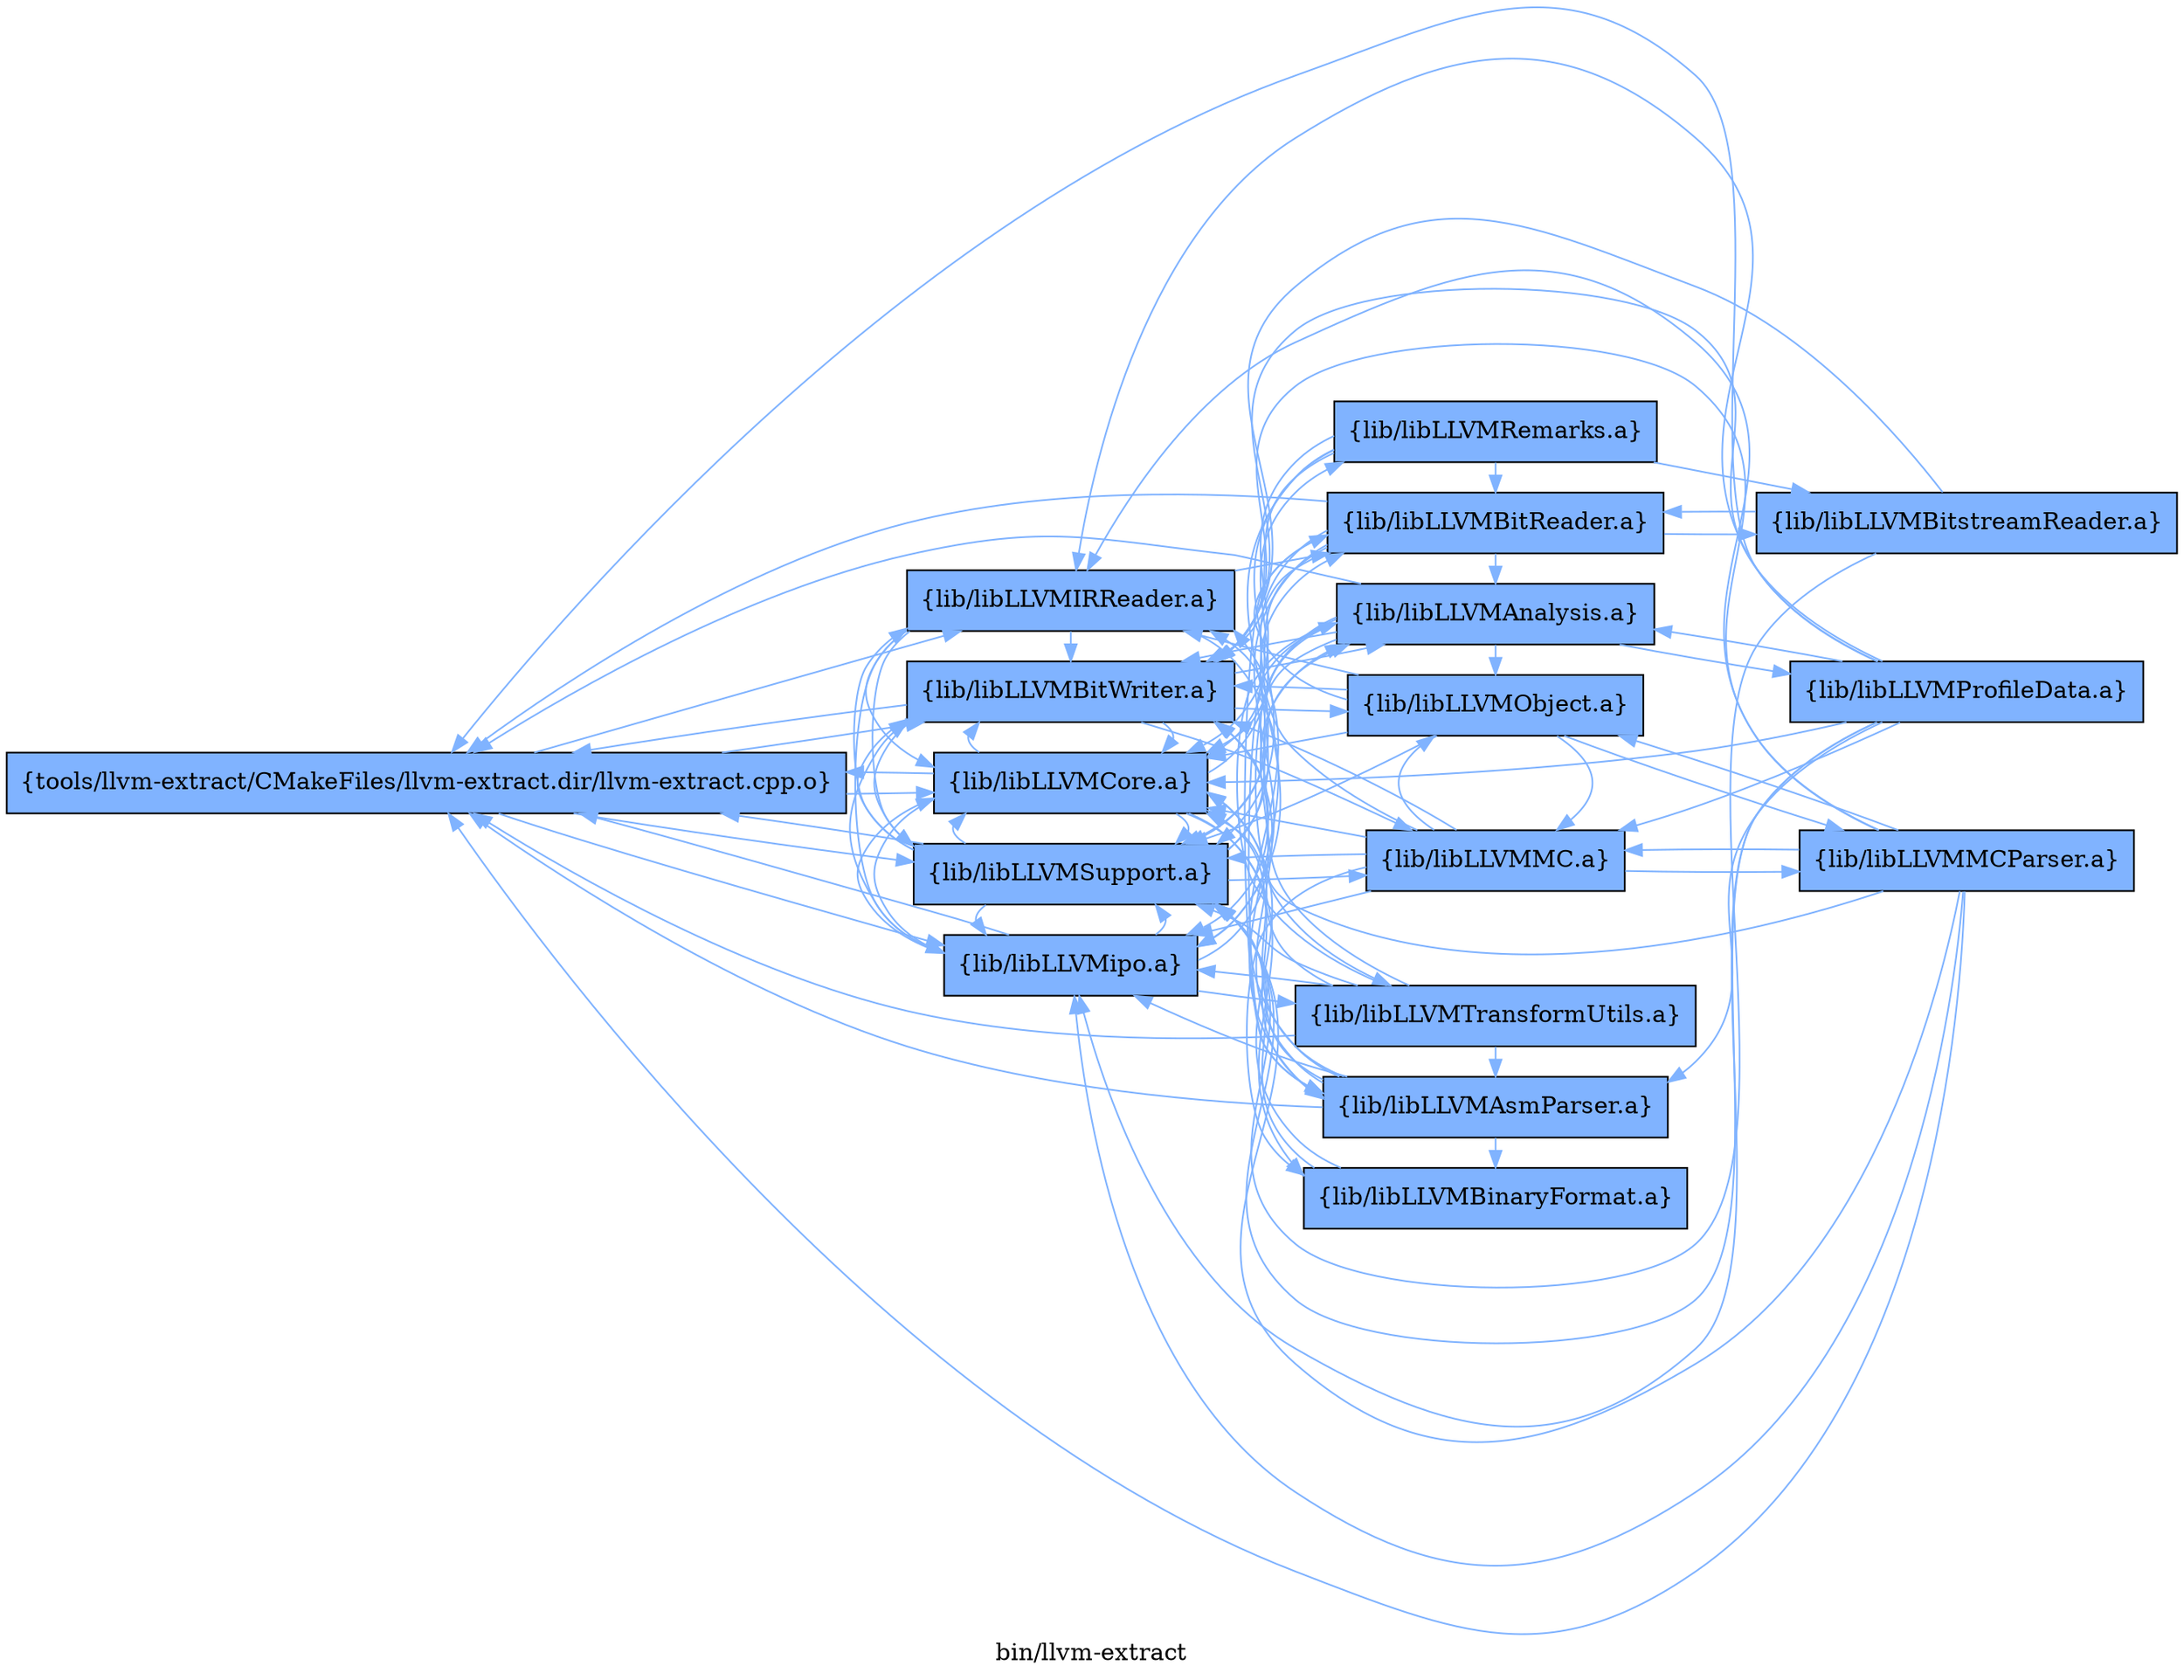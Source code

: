 digraph "bin/llvm-extract" {
	label="bin/llvm-extract";
	rankdir=LR;
	{ rank=same; Node0x55a597b42c88;  }
	{ rank=same; Node0x55a597b43f48; Node0x55a597b443f8; Node0x55a597b449e8; Node0x55a597b425f8; Node0x55a597b42b48;  }
	{ rank=same; Node0x55a597b49038; Node0x55a597b48228; Node0x55a597b47c88; Node0x55a597b40ca8; Node0x55a597b410b8; Node0x55a597b466f8; Node0x55a597b48ef8; Node0x55a597b48638;  }

	Node0x55a597b42c88 [shape=record,shape=box,group=1,style=filled,fillcolor="0.600000 0.5 1",label="{tools/llvm-extract/CMakeFiles/llvm-extract.dir/llvm-extract.cpp.o}"];
	Node0x55a597b42c88 -> Node0x55a597b43f48[color="0.600000 0.5 1"];
	Node0x55a597b42c88 -> Node0x55a597b443f8[color="0.600000 0.5 1"];
	Node0x55a597b42c88 -> Node0x55a597b449e8[color="0.600000 0.5 1"];
	Node0x55a597b42c88 -> Node0x55a597b425f8[color="0.600000 0.5 1"];
	Node0x55a597b42c88 -> Node0x55a597b42b48[color="0.600000 0.5 1"];
	Node0x55a597b43f48 [shape=record,shape=box,group=1,style=filled,fillcolor="0.600000 0.5 1",label="{lib/libLLVMBitWriter.a}"];
	Node0x55a597b43f48 -> Node0x55a597b443f8[color="0.600000 0.5 1"];
	Node0x55a597b43f48 -> Node0x55a597b42b48[color="0.600000 0.5 1"];
	Node0x55a597b43f48 -> Node0x55a597b49038[color="0.600000 0.5 1"];
	Node0x55a597b43f48 -> Node0x55a597b42c88[color="0.600000 0.5 1"];
	Node0x55a597b43f48 -> Node0x55a597b48228[color="0.600000 0.5 1"];
	Node0x55a597b43f48 -> Node0x55a597b47c88[color="0.600000 0.5 1"];
	Node0x55a597b443f8 [shape=record,shape=box,group=1,style=filled,fillcolor="0.600000 0.5 1",label="{lib/libLLVMCore.a}"];
	Node0x55a597b443f8 -> Node0x55a597b42c88[color="0.600000 0.5 1"];
	Node0x55a597b443f8 -> Node0x55a597b43f48[color="0.600000 0.5 1"];
	Node0x55a597b443f8 -> Node0x55a597b42b48[color="0.600000 0.5 1"];
	Node0x55a597b443f8 -> Node0x55a597b40ca8[color="0.600000 0.5 1"];
	Node0x55a597b443f8 -> Node0x55a597b410b8[color="0.600000 0.5 1"];
	Node0x55a597b443f8 -> Node0x55a597b466f8[color="0.600000 0.5 1"];
	Node0x55a597b443f8 -> Node0x55a597b449e8[color="0.600000 0.5 1"];
	Node0x55a597b449e8 [shape=record,shape=box,group=1,style=filled,fillcolor="0.600000 0.5 1",label="{lib/libLLVMipo.a}"];
	Node0x55a597b449e8 -> Node0x55a597b42c88[color="0.600000 0.5 1"];
	Node0x55a597b449e8 -> Node0x55a597b43f48[color="0.600000 0.5 1"];
	Node0x55a597b449e8 -> Node0x55a597b443f8[color="0.600000 0.5 1"];
	Node0x55a597b449e8 -> Node0x55a597b42b48[color="0.600000 0.5 1"];
	Node0x55a597b449e8 -> Node0x55a597b48ef8[color="0.600000 0.5 1"];
	Node0x55a597b449e8 -> Node0x55a597b49038[color="0.600000 0.5 1"];
	Node0x55a597b425f8 [shape=record,shape=box,group=1,style=filled,fillcolor="0.600000 0.5 1",label="{lib/libLLVMIRReader.a}"];
	Node0x55a597b425f8 -> Node0x55a597b43f48[color="0.600000 0.5 1"];
	Node0x55a597b425f8 -> Node0x55a597b443f8[color="0.600000 0.5 1"];
	Node0x55a597b425f8 -> Node0x55a597b449e8[color="0.600000 0.5 1"];
	Node0x55a597b425f8 -> Node0x55a597b42b48[color="0.600000 0.5 1"];
	Node0x55a597b425f8 -> Node0x55a597b466f8[color="0.600000 0.5 1"];
	Node0x55a597b425f8 -> Node0x55a597b48638[color="0.600000 0.5 1"];
	Node0x55a597b42b48 [shape=record,shape=box,group=1,style=filled,fillcolor="0.600000 0.5 1",label="{lib/libLLVMSupport.a}"];
	Node0x55a597b42b48 -> Node0x55a597b43f48[color="0.600000 0.5 1"];
	Node0x55a597b42b48 -> Node0x55a597b443f8[color="0.600000 0.5 1"];
	Node0x55a597b42b48 -> Node0x55a597b42c88[color="0.600000 0.5 1"];
	Node0x55a597b42b48 -> Node0x55a597b449e8[color="0.600000 0.5 1"];
	Node0x55a597b42b48 -> Node0x55a597b425f8[color="0.600000 0.5 1"];
	Node0x55a597b42b48 -> Node0x55a597b48638[color="0.600000 0.5 1"];
	Node0x55a597b42b48 -> Node0x55a597b49038[color="0.600000 0.5 1"];
	Node0x55a597b42b48 -> Node0x55a597b47c88[color="0.600000 0.5 1"];
	Node0x55a597b49038 [shape=record,shape=box,group=1,style=filled,fillcolor="0.600000 0.5 1",label="{lib/libLLVMAnalysis.a}"];
	Node0x55a597b49038 -> Node0x55a597b42c88[color="0.600000 0.5 1"];
	Node0x55a597b49038 -> Node0x55a597b43f48[color="0.600000 0.5 1"];
	Node0x55a597b49038 -> Node0x55a597b443f8[color="0.600000 0.5 1"];
	Node0x55a597b49038 -> Node0x55a597b42b48[color="0.600000 0.5 1"];
	Node0x55a597b49038 -> Node0x55a597b466f8[color="0.600000 0.5 1"];
	Node0x55a597b49038 -> Node0x55a597b48ef8[color="0.600000 0.5 1"];
	Node0x55a597b49038 -> Node0x55a597b48228[color="0.600000 0.5 1"];
	Node0x55a597b49038 -> Node0x55a597b41608[color="0.600000 0.5 1"];
	Node0x55a597b49038 -> Node0x55a597b449e8[color="0.600000 0.5 1"];
	Node0x55a597b48228 [shape=record,shape=box,group=1,style=filled,fillcolor="0.600000 0.5 1",label="{lib/libLLVMObject.a}"];
	Node0x55a597b48228 -> Node0x55a597b43f48[color="0.600000 0.5 1"];
	Node0x55a597b48228 -> Node0x55a597b443f8[color="0.600000 0.5 1"];
	Node0x55a597b48228 -> Node0x55a597b425f8[color="0.600000 0.5 1"];
	Node0x55a597b48228 -> Node0x55a597b42b48[color="0.600000 0.5 1"];
	Node0x55a597b48228 -> Node0x55a597b48638[color="0.600000 0.5 1"];
	Node0x55a597b48228 -> Node0x55a597b47c88[color="0.600000 0.5 1"];
	Node0x55a597b48228 -> Node0x55a597b47788[color="0.600000 0.5 1"];
	Node0x55a597b47c88 [shape=record,shape=box,group=1,style=filled,fillcolor="0.600000 0.5 1",label="{lib/libLLVMMC.a}"];
	Node0x55a597b47c88 -> Node0x55a597b443f8[color="0.600000 0.5 1"];
	Node0x55a597b47c88 -> Node0x55a597b42b48[color="0.600000 0.5 1"];
	Node0x55a597b47c88 -> Node0x55a597b48228[color="0.600000 0.5 1"];
	Node0x55a597b47c88 -> Node0x55a597b43f48[color="0.600000 0.5 1"];
	Node0x55a597b47c88 -> Node0x55a597b425f8[color="0.600000 0.5 1"];
	Node0x55a597b47c88 -> Node0x55a597b47788[color="0.600000 0.5 1"];
	Node0x55a597b47c88 -> Node0x55a597b40ca8[color="0.600000 0.5 1"];
	Node0x55a597b47c88 -> Node0x55a597b449e8[color="0.600000 0.5 1"];
	Node0x55a597b40ca8 [shape=record,shape=box,group=1,style=filled,fillcolor="0.600000 0.5 1",label="{lib/libLLVMBinaryFormat.a}"];
	Node0x55a597b40ca8 -> Node0x55a597b443f8[color="0.600000 0.5 1"];
	Node0x55a597b40ca8 -> Node0x55a597b42b48[color="0.600000 0.5 1"];
	Node0x55a597b410b8 [shape=record,shape=box,group=1,style=filled,fillcolor="0.600000 0.5 1",label="{lib/libLLVMRemarks.a}"];
	Node0x55a597b410b8 -> Node0x55a597b42b48[color="0.600000 0.5 1"];
	Node0x55a597b410b8 -> Node0x55a597b43f48[color="0.600000 0.5 1"];
	Node0x55a597b410b8 -> Node0x55a597b443f8[color="0.600000 0.5 1"];
	Node0x55a597b410b8 -> Node0x55a597b48638[color="0.600000 0.5 1"];
	Node0x55a597b410b8 -> Node0x55a597b449e8[color="0.600000 0.5 1"];
	Node0x55a597b410b8 -> Node0x55a597b40208[color="0.600000 0.5 1"];
	Node0x55a597b48ef8 [shape=record,shape=box,group=1,style=filled,fillcolor="0.600000 0.5 1",label="{lib/libLLVMTransformUtils.a}"];
	Node0x55a597b48ef8 -> Node0x55a597b443f8[color="0.600000 0.5 1"];
	Node0x55a597b48ef8 -> Node0x55a597b42b48[color="0.600000 0.5 1"];
	Node0x55a597b48ef8 -> Node0x55a597b49038[color="0.600000 0.5 1"];
	Node0x55a597b48ef8 -> Node0x55a597b43f48[color="0.600000 0.5 1"];
	Node0x55a597b48ef8 -> Node0x55a597b466f8[color="0.600000 0.5 1"];
	Node0x55a597b48ef8 -> Node0x55a597b42c88[color="0.600000 0.5 1"];
	Node0x55a597b48ef8 -> Node0x55a597b449e8[color="0.600000 0.5 1"];
	Node0x55a597b466f8 [shape=record,shape=box,group=1,style=filled,fillcolor="0.600000 0.5 1",label="{lib/libLLVMAsmParser.a}"];
	Node0x55a597b466f8 -> Node0x55a597b43f48[color="0.600000 0.5 1"];
	Node0x55a597b466f8 -> Node0x55a597b443f8[color="0.600000 0.5 1"];
	Node0x55a597b466f8 -> Node0x55a597b449e8[color="0.600000 0.5 1"];
	Node0x55a597b466f8 -> Node0x55a597b425f8[color="0.600000 0.5 1"];
	Node0x55a597b466f8 -> Node0x55a597b42b48[color="0.600000 0.5 1"];
	Node0x55a597b466f8 -> Node0x55a597b42c88[color="0.600000 0.5 1"];
	Node0x55a597b466f8 -> Node0x55a597b40ca8[color="0.600000 0.5 1"];
	Node0x55a597b48638 [shape=record,shape=box,group=1,style=filled,fillcolor="0.600000 0.5 1",label="{lib/libLLVMBitReader.a}"];
	Node0x55a597b48638 -> Node0x55a597b42c88[color="0.600000 0.5 1"];
	Node0x55a597b48638 -> Node0x55a597b43f48[color="0.600000 0.5 1"];
	Node0x55a597b48638 -> Node0x55a597b443f8[color="0.600000 0.5 1"];
	Node0x55a597b48638 -> Node0x55a597b449e8[color="0.600000 0.5 1"];
	Node0x55a597b48638 -> Node0x55a597b42b48[color="0.600000 0.5 1"];
	Node0x55a597b48638 -> Node0x55a597b466f8[color="0.600000 0.5 1"];
	Node0x55a597b48638 -> Node0x55a597b49038[color="0.600000 0.5 1"];
	Node0x55a597b48638 -> Node0x55a597b40208[color="0.600000 0.5 1"];
	Node0x55a597b41608 [shape=record,shape=box,group=1,style=filled,fillcolor="0.600000 0.5 1",label="{lib/libLLVMProfileData.a}"];
	Node0x55a597b41608 -> Node0x55a597b42c88[color="0.600000 0.5 1"];
	Node0x55a597b41608 -> Node0x55a597b43f48[color="0.600000 0.5 1"];
	Node0x55a597b41608 -> Node0x55a597b443f8[color="0.600000 0.5 1"];
	Node0x55a597b41608 -> Node0x55a597b42b48[color="0.600000 0.5 1"];
	Node0x55a597b41608 -> Node0x55a597b49038[color="0.600000 0.5 1"];
	Node0x55a597b41608 -> Node0x55a597b449e8[color="0.600000 0.5 1"];
	Node0x55a597b41608 -> Node0x55a597b466f8[color="0.600000 0.5 1"];
	Node0x55a597b41608 -> Node0x55a597b425f8[color="0.600000 0.5 1"];
	Node0x55a597b41608 -> Node0x55a597b47c88[color="0.600000 0.5 1"];
	Node0x55a597b47788 [shape=record,shape=box,group=1,style=filled,fillcolor="0.600000 0.5 1",label="{lib/libLLVMMCParser.a}"];
	Node0x55a597b47788 -> Node0x55a597b42c88[color="0.600000 0.5 1"];
	Node0x55a597b47788 -> Node0x55a597b43f48[color="0.600000 0.5 1"];
	Node0x55a597b47788 -> Node0x55a597b443f8[color="0.600000 0.5 1"];
	Node0x55a597b47788 -> Node0x55a597b449e8[color="0.600000 0.5 1"];
	Node0x55a597b47788 -> Node0x55a597b42b48[color="0.600000 0.5 1"];
	Node0x55a597b47788 -> Node0x55a597b48228[color="0.600000 0.5 1"];
	Node0x55a597b47788 -> Node0x55a597b47c88[color="0.600000 0.5 1"];
	Node0x55a597b47788 -> Node0x55a597b425f8[color="0.600000 0.5 1"];
	Node0x55a597b40208 [shape=record,shape=box,group=1,style=filled,fillcolor="0.600000 0.5 1",label="{lib/libLLVMBitstreamReader.a}"];
	Node0x55a597b40208 -> Node0x55a597b43f48[color="0.600000 0.5 1"];
	Node0x55a597b40208 -> Node0x55a597b42b48[color="0.600000 0.5 1"];
	Node0x55a597b40208 -> Node0x55a597b48638[color="0.600000 0.5 1"];
}
